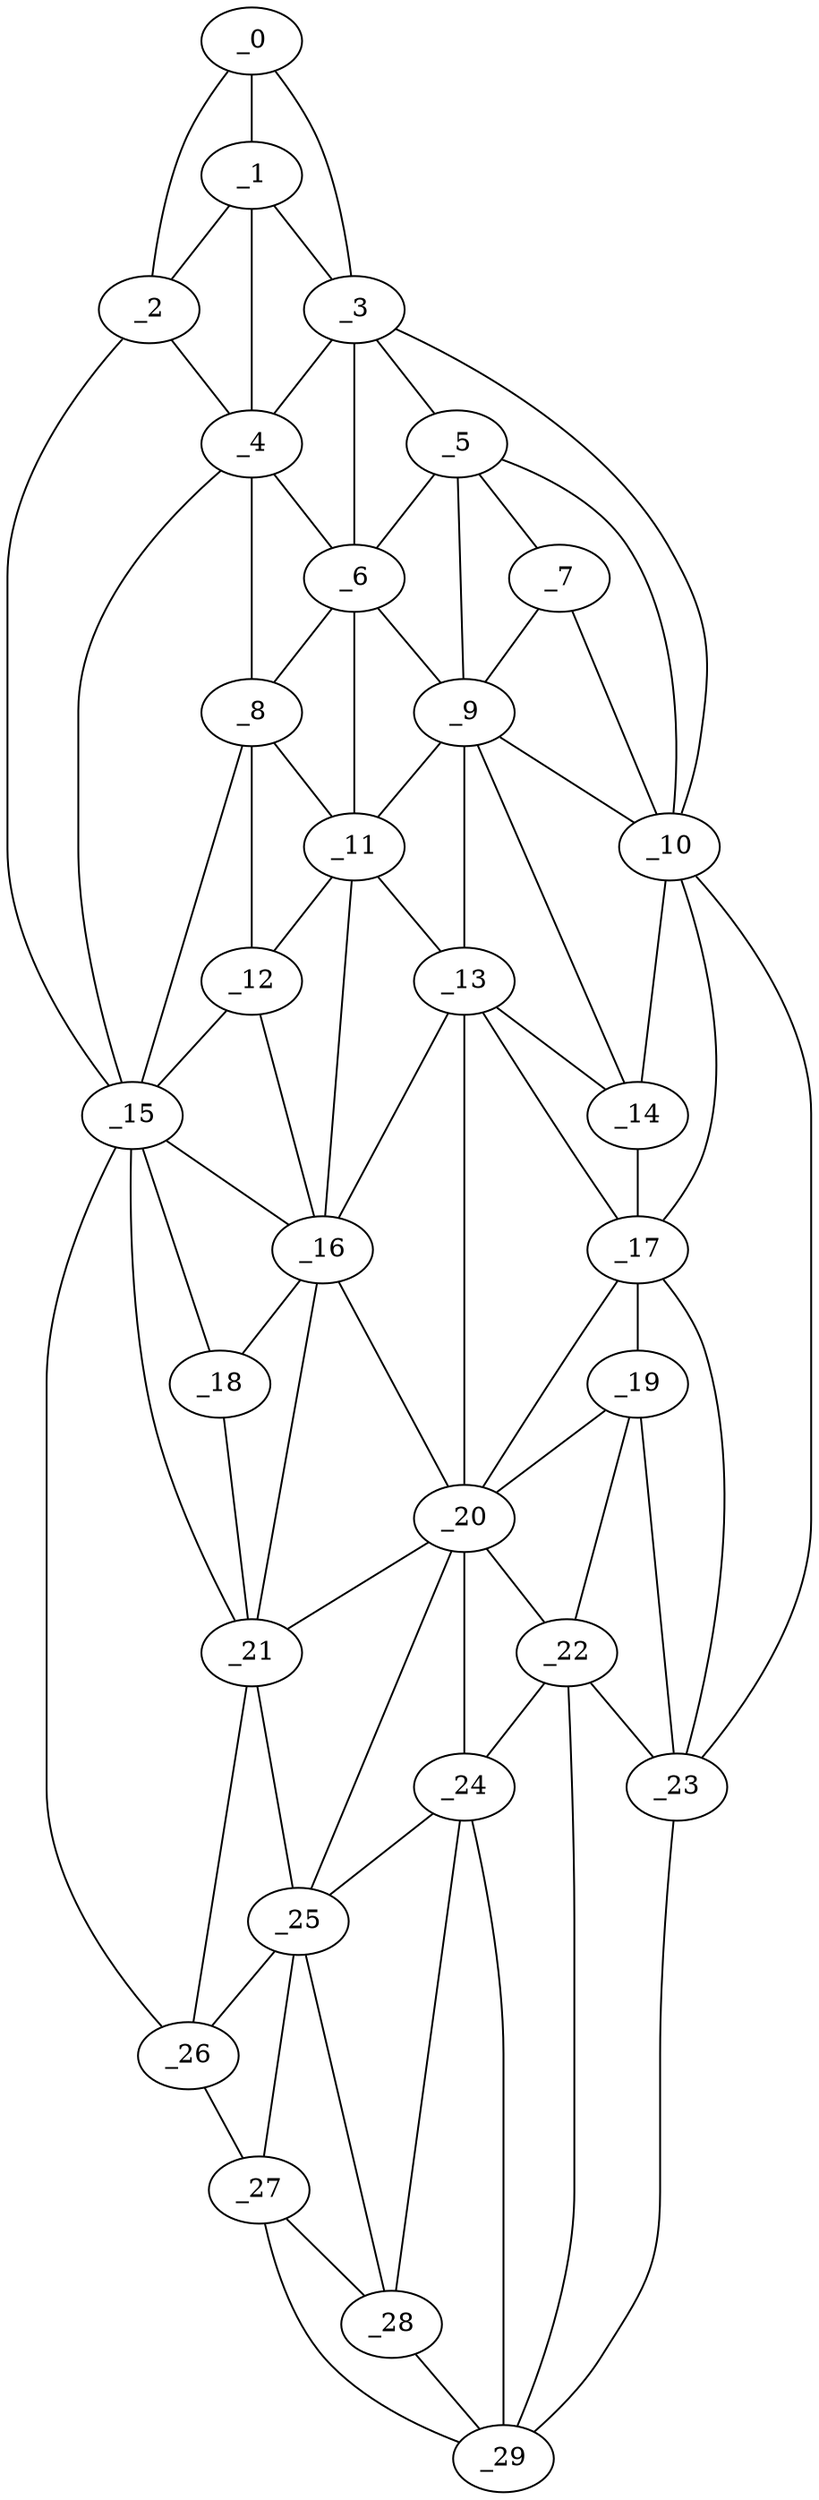 graph "obj100__340.gxl" {
	_0	 [x=20,
		y=80];
	_1	 [x=29,
		y=76];
	_0 -- _1	 [valence=1];
	_2	 [x=31,
		y=85];
	_0 -- _2	 [valence=1];
	_3	 [x=44,
		y=47];
	_0 -- _3	 [valence=1];
	_1 -- _2	 [valence=2];
	_1 -- _3	 [valence=1];
	_4	 [x=48,
		y=69];
	_1 -- _4	 [valence=2];
	_2 -- _4	 [valence=1];
	_15	 [x=80,
		y=81];
	_2 -- _15	 [valence=1];
	_3 -- _4	 [valence=2];
	_5	 [x=53,
		y=46];
	_3 -- _5	 [valence=2];
	_6	 [x=56,
		y=59];
	_3 -- _6	 [valence=1];
	_10	 [x=65,
		y=34];
	_3 -- _10	 [valence=1];
	_4 -- _6	 [valence=1];
	_8	 [x=58,
		y=64];
	_4 -- _8	 [valence=2];
	_4 -- _15	 [valence=2];
	_5 -- _6	 [valence=2];
	_7	 [x=58,
		y=44];
	_5 -- _7	 [valence=2];
	_9	 [x=61,
		y=50];
	_5 -- _9	 [valence=2];
	_5 -- _10	 [valence=1];
	_6 -- _8	 [valence=2];
	_6 -- _9	 [valence=2];
	_11	 [x=74,
		y=57];
	_6 -- _11	 [valence=2];
	_7 -- _9	 [valence=1];
	_7 -- _10	 [valence=2];
	_8 -- _11	 [valence=1];
	_12	 [x=74,
		y=62];
	_8 -- _12	 [valence=2];
	_8 -- _15	 [valence=2];
	_9 -- _10	 [valence=2];
	_9 -- _11	 [valence=2];
	_13	 [x=75,
		y=52];
	_9 -- _13	 [valence=2];
	_14	 [x=76,
		y=38];
	_9 -- _14	 [valence=2];
	_10 -- _14	 [valence=1];
	_17	 [x=87,
		y=36];
	_10 -- _17	 [valence=2];
	_23	 [x=108,
		y=28];
	_10 -- _23	 [valence=1];
	_11 -- _12	 [valence=2];
	_11 -- _13	 [valence=2];
	_16	 [x=85,
		y=67];
	_11 -- _16	 [valence=1];
	_12 -- _15	 [valence=2];
	_12 -- _16	 [valence=2];
	_13 -- _14	 [valence=2];
	_13 -- _16	 [valence=2];
	_13 -- _17	 [valence=2];
	_20	 [x=96,
		y=58];
	_13 -- _20	 [valence=2];
	_14 -- _17	 [valence=1];
	_15 -- _16	 [valence=2];
	_18	 [x=87,
		y=75];
	_15 -- _18	 [valence=1];
	_21	 [x=102,
		y=72];
	_15 -- _21	 [valence=1];
	_26	 [x=113,
		y=76];
	_15 -- _26	 [valence=1];
	_16 -- _18	 [valence=2];
	_16 -- _20	 [valence=2];
	_16 -- _21	 [valence=2];
	_19	 [x=93,
		y=36];
	_17 -- _19	 [valence=2];
	_17 -- _20	 [valence=2];
	_17 -- _23	 [valence=1];
	_18 -- _21	 [valence=2];
	_19 -- _20	 [valence=2];
	_22	 [x=103,
		y=35];
	_19 -- _22	 [valence=2];
	_19 -- _23	 [valence=2];
	_20 -- _21	 [valence=1];
	_20 -- _22	 [valence=1];
	_24	 [x=109,
		y=54];
	_20 -- _24	 [valence=2];
	_25	 [x=113,
		y=64];
	_20 -- _25	 [valence=2];
	_21 -- _25	 [valence=2];
	_21 -- _26	 [valence=2];
	_22 -- _23	 [valence=2];
	_22 -- _24	 [valence=2];
	_29	 [x=125,
		y=41];
	_22 -- _29	 [valence=2];
	_23 -- _29	 [valence=1];
	_24 -- _25	 [valence=2];
	_28	 [x=122,
		y=61];
	_24 -- _28	 [valence=2];
	_24 -- _29	 [valence=1];
	_25 -- _26	 [valence=1];
	_27	 [x=121,
		y=71];
	_25 -- _27	 [valence=1];
	_25 -- _28	 [valence=2];
	_26 -- _27	 [valence=1];
	_27 -- _28	 [valence=1];
	_27 -- _29	 [valence=1];
	_28 -- _29	 [valence=1];
}
